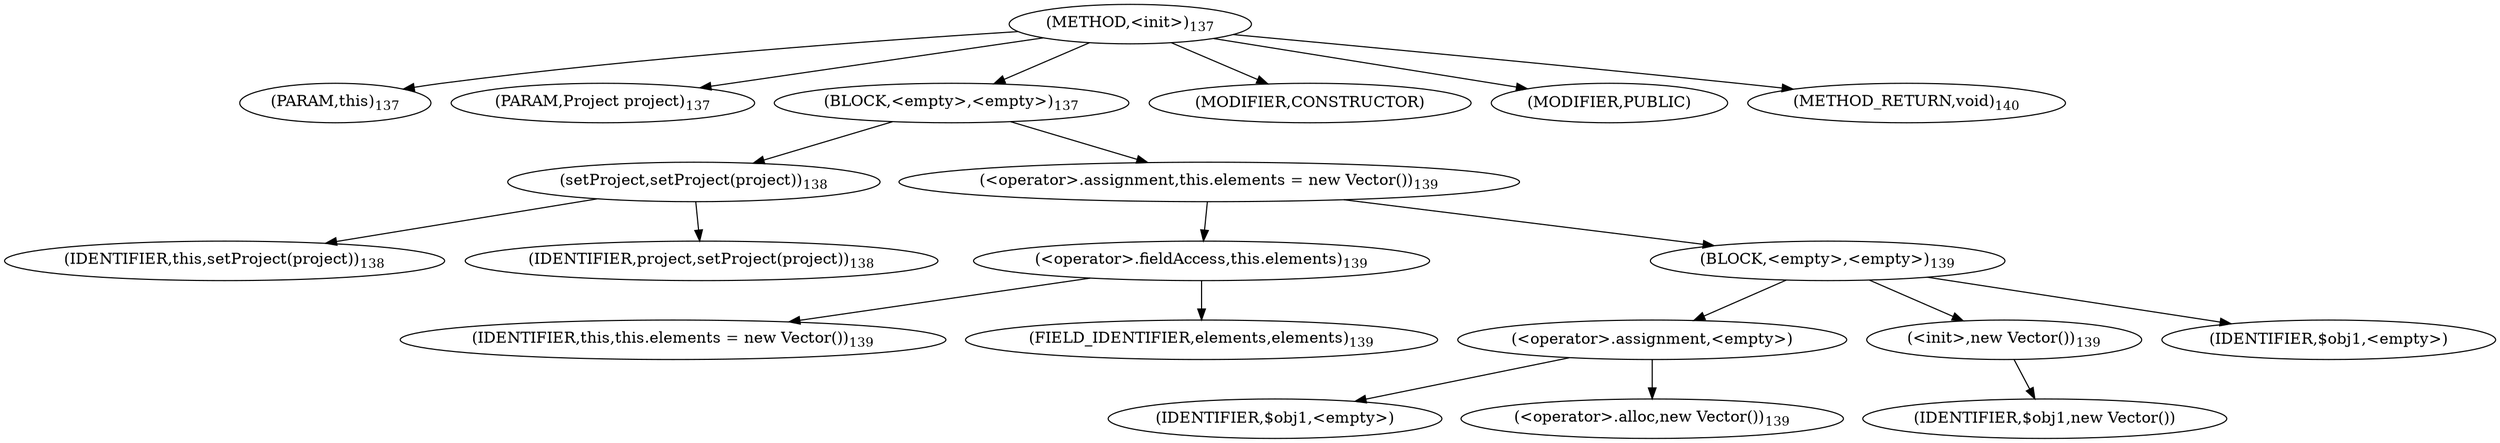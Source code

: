 digraph "&lt;init&gt;" {  
"221" [label = <(METHOD,&lt;init&gt;)<SUB>137</SUB>> ]
"27" [label = <(PARAM,this)<SUB>137</SUB>> ]
"222" [label = <(PARAM,Project project)<SUB>137</SUB>> ]
"223" [label = <(BLOCK,&lt;empty&gt;,&lt;empty&gt;)<SUB>137</SUB>> ]
"224" [label = <(setProject,setProject(project))<SUB>138</SUB>> ]
"26" [label = <(IDENTIFIER,this,setProject(project))<SUB>138</SUB>> ]
"225" [label = <(IDENTIFIER,project,setProject(project))<SUB>138</SUB>> ]
"226" [label = <(&lt;operator&gt;.assignment,this.elements = new Vector())<SUB>139</SUB>> ]
"227" [label = <(&lt;operator&gt;.fieldAccess,this.elements)<SUB>139</SUB>> ]
"228" [label = <(IDENTIFIER,this,this.elements = new Vector())<SUB>139</SUB>> ]
"229" [label = <(FIELD_IDENTIFIER,elements,elements)<SUB>139</SUB>> ]
"230" [label = <(BLOCK,&lt;empty&gt;,&lt;empty&gt;)<SUB>139</SUB>> ]
"231" [label = <(&lt;operator&gt;.assignment,&lt;empty&gt;)> ]
"232" [label = <(IDENTIFIER,$obj1,&lt;empty&gt;)> ]
"233" [label = <(&lt;operator&gt;.alloc,new Vector())<SUB>139</SUB>> ]
"234" [label = <(&lt;init&gt;,new Vector())<SUB>139</SUB>> ]
"235" [label = <(IDENTIFIER,$obj1,new Vector())> ]
"236" [label = <(IDENTIFIER,$obj1,&lt;empty&gt;)> ]
"237" [label = <(MODIFIER,CONSTRUCTOR)> ]
"238" [label = <(MODIFIER,PUBLIC)> ]
"239" [label = <(METHOD_RETURN,void)<SUB>140</SUB>> ]
  "221" -> "27" 
  "221" -> "222" 
  "221" -> "223" 
  "221" -> "237" 
  "221" -> "238" 
  "221" -> "239" 
  "223" -> "224" 
  "223" -> "226" 
  "224" -> "26" 
  "224" -> "225" 
  "226" -> "227" 
  "226" -> "230" 
  "227" -> "228" 
  "227" -> "229" 
  "230" -> "231" 
  "230" -> "234" 
  "230" -> "236" 
  "231" -> "232" 
  "231" -> "233" 
  "234" -> "235" 
}
